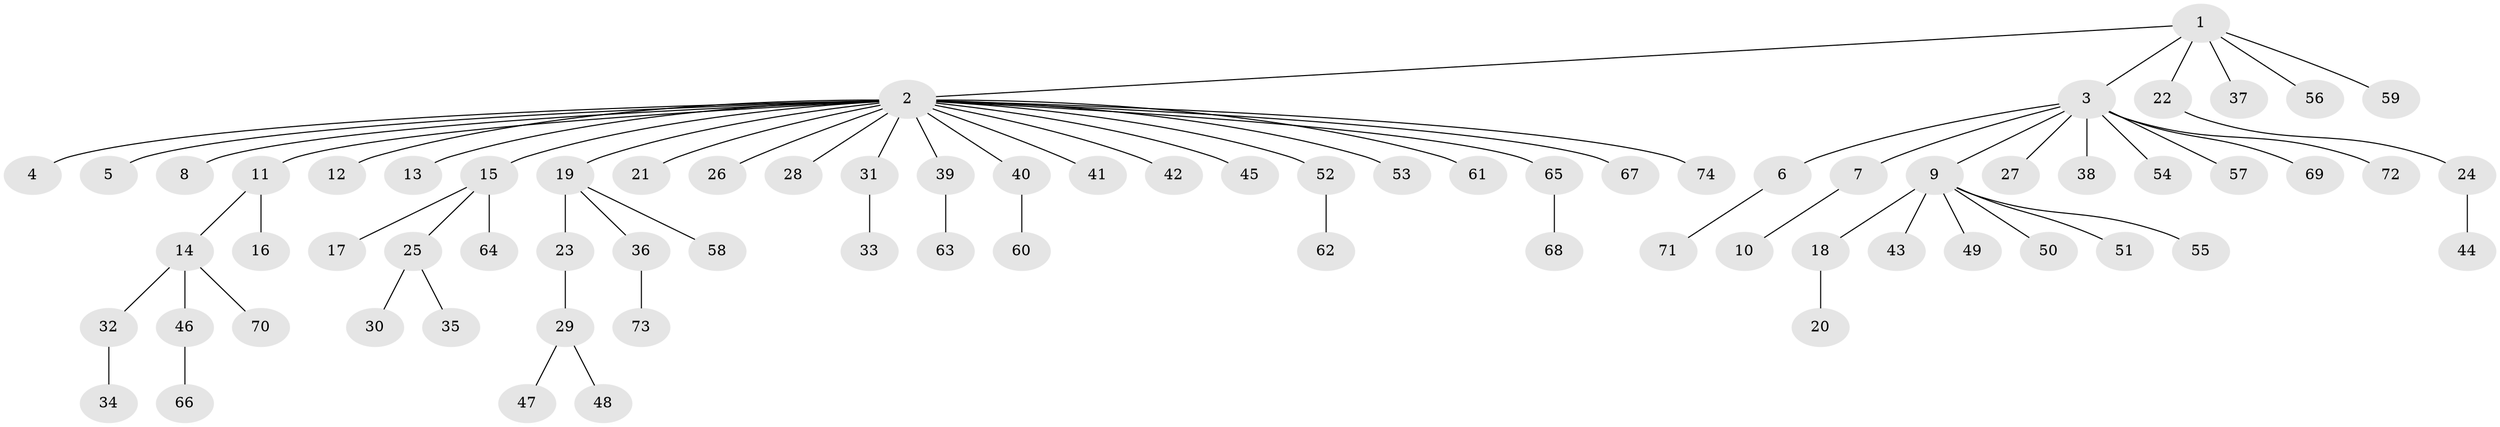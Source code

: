 // coarse degree distribution, {5: 0.02631578947368421, 10: 0.02631578947368421, 9: 0.02631578947368421, 1: 0.7105263157894737, 6: 0.02631578947368421, 2: 0.10526315789473684, 3: 0.07894736842105263}
// Generated by graph-tools (version 1.1) at 2025/50/03/04/25 22:50:38]
// undirected, 74 vertices, 73 edges
graph export_dot {
  node [color=gray90,style=filled];
  1;
  2;
  3;
  4;
  5;
  6;
  7;
  8;
  9;
  10;
  11;
  12;
  13;
  14;
  15;
  16;
  17;
  18;
  19;
  20;
  21;
  22;
  23;
  24;
  25;
  26;
  27;
  28;
  29;
  30;
  31;
  32;
  33;
  34;
  35;
  36;
  37;
  38;
  39;
  40;
  41;
  42;
  43;
  44;
  45;
  46;
  47;
  48;
  49;
  50;
  51;
  52;
  53;
  54;
  55;
  56;
  57;
  58;
  59;
  60;
  61;
  62;
  63;
  64;
  65;
  66;
  67;
  68;
  69;
  70;
  71;
  72;
  73;
  74;
  1 -- 2;
  1 -- 3;
  1 -- 22;
  1 -- 37;
  1 -- 56;
  1 -- 59;
  2 -- 4;
  2 -- 5;
  2 -- 8;
  2 -- 11;
  2 -- 12;
  2 -- 13;
  2 -- 15;
  2 -- 19;
  2 -- 21;
  2 -- 26;
  2 -- 28;
  2 -- 31;
  2 -- 39;
  2 -- 40;
  2 -- 41;
  2 -- 42;
  2 -- 45;
  2 -- 52;
  2 -- 53;
  2 -- 61;
  2 -- 65;
  2 -- 67;
  2 -- 74;
  3 -- 6;
  3 -- 7;
  3 -- 9;
  3 -- 27;
  3 -- 38;
  3 -- 54;
  3 -- 57;
  3 -- 69;
  3 -- 72;
  6 -- 71;
  7 -- 10;
  9 -- 18;
  9 -- 43;
  9 -- 49;
  9 -- 50;
  9 -- 51;
  9 -- 55;
  11 -- 14;
  11 -- 16;
  14 -- 32;
  14 -- 46;
  14 -- 70;
  15 -- 17;
  15 -- 25;
  15 -- 64;
  18 -- 20;
  19 -- 23;
  19 -- 36;
  19 -- 58;
  22 -- 24;
  23 -- 29;
  24 -- 44;
  25 -- 30;
  25 -- 35;
  29 -- 47;
  29 -- 48;
  31 -- 33;
  32 -- 34;
  36 -- 73;
  39 -- 63;
  40 -- 60;
  46 -- 66;
  52 -- 62;
  65 -- 68;
}
